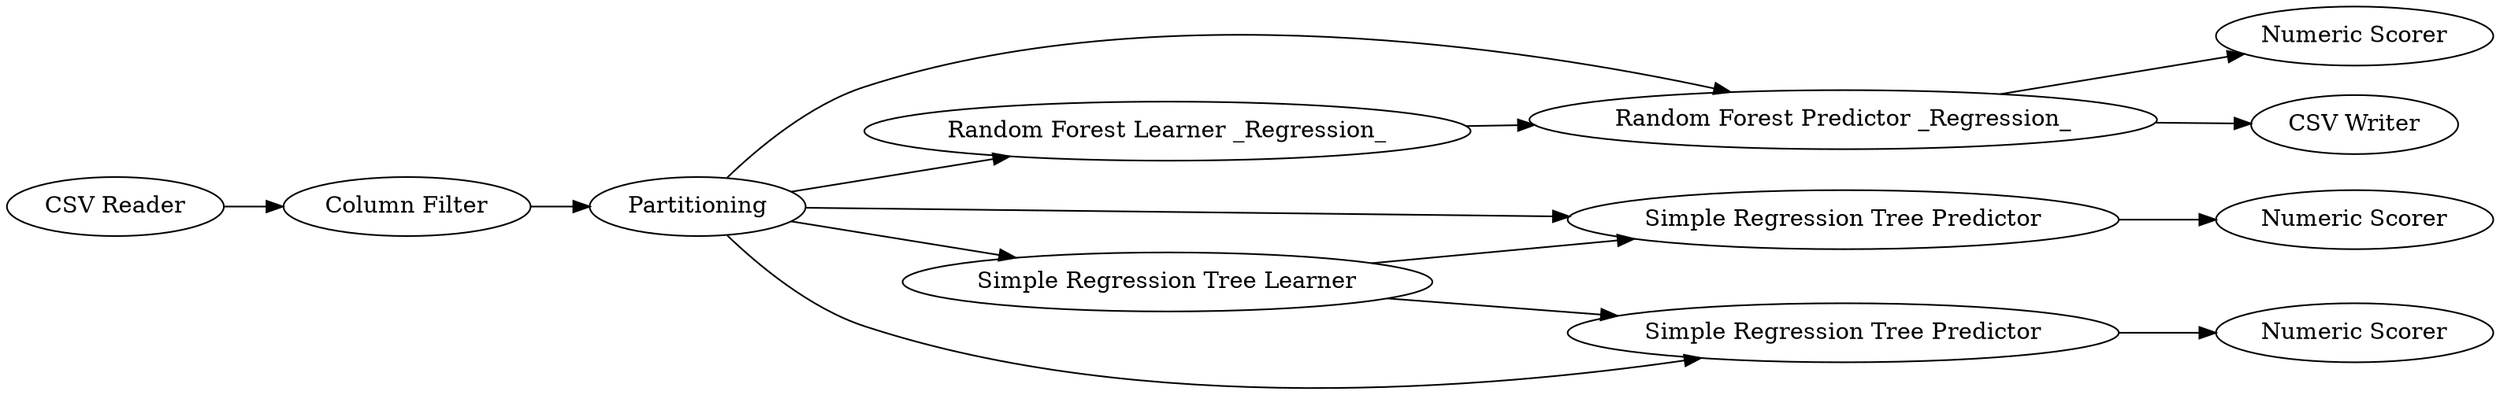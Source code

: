 digraph {
	12 -> 13
	7 -> 8
	11 -> 12
	10 -> 9
	5 -> 11
	12 -> 14
	5 -> 12
	6 -> 10
	5 -> 6
	5 -> 10
	1 -> 2
	2 -> 5
	6 -> 7
	5 -> 7
	5 [label=Partitioning]
	13 [label="Numeric Scorer"]
	1 [label="CSV Reader"]
	7 [label="Simple Regression Tree Predictor"]
	9 [label="Numeric Scorer"]
	11 [label="Random Forest Learner _Regression_"]
	10 [label="Simple Regression Tree Predictor"]
	6 [label="Simple Regression Tree Learner"]
	8 [label="Numeric Scorer"]
	14 [label="CSV Writer"]
	2 [label="Column Filter"]
	12 [label="Random Forest Predictor _Regression_"]
	rankdir=LR
}
